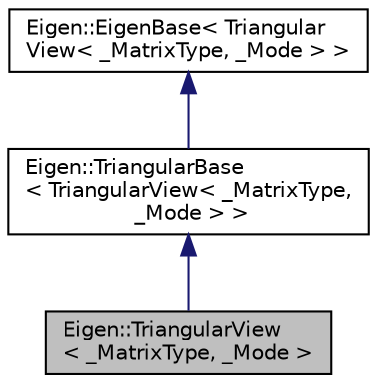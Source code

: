 digraph "Eigen::TriangularView&lt; _MatrixType, _Mode &gt;"
{
  edge [fontname="Helvetica",fontsize="10",labelfontname="Helvetica",labelfontsize="10"];
  node [fontname="Helvetica",fontsize="10",shape=record];
  Node1 [label="Eigen::TriangularView\l\< _MatrixType, _Mode \>",height=0.2,width=0.4,color="black", fillcolor="grey75", style="filled" fontcolor="black"];
  Node2 -> Node1 [dir="back",color="midnightblue",fontsize="10",style="solid",fontname="Helvetica"];
  Node2 [label="Eigen::TriangularBase\l\< TriangularView\< _MatrixType,\l _Mode \> \>",height=0.2,width=0.4,color="black", fillcolor="white", style="filled",URL="$classEigen_1_1TriangularBase.html"];
  Node3 -> Node2 [dir="back",color="midnightblue",fontsize="10",style="solid",fontname="Helvetica"];
  Node3 [label="Eigen::EigenBase\< Triangular\lView\< _MatrixType, _Mode \> \>",height=0.2,width=0.4,color="black", fillcolor="white", style="filled",URL="$structEigen_1_1EigenBase.html"];
}
